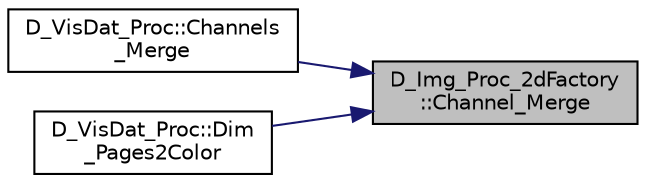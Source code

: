digraph "D_Img_Proc_2dFactory::Channel_Merge"
{
 // LATEX_PDF_SIZE
  edge [fontname="Helvetica",fontsize="10",labelfontname="Helvetica",labelfontsize="10"];
  node [fontname="Helvetica",fontsize="10",shape=record];
  rankdir="RL";
  Node1 [label="D_Img_Proc_2dFactory\l::Channel_Merge",height=0.2,width=0.4,color="black", fillcolor="grey75", style="filled", fontcolor="black",tooltip=" "];
  Node1 -> Node2 [dir="back",color="midnightblue",fontsize="10",style="solid"];
  Node2 [label="D_VisDat_Proc::Channels\l_Merge",height=0.2,width=0.4,color="black", fillcolor="white", style="filled",URL="$class_d___vis_dat___proc.html#a7cd426f24a2301001135753500cfee35",tooltip=" "];
  Node1 -> Node3 [dir="back",color="midnightblue",fontsize="10",style="solid"];
  Node3 [label="D_VisDat_Proc::Dim\l_Pages2Color",height=0.2,width=0.4,color="black", fillcolor="white", style="filled",URL="$class_d___vis_dat___proc.html#a11235ca305efacd10f9f43a579e698ad",tooltip=" "];
}
